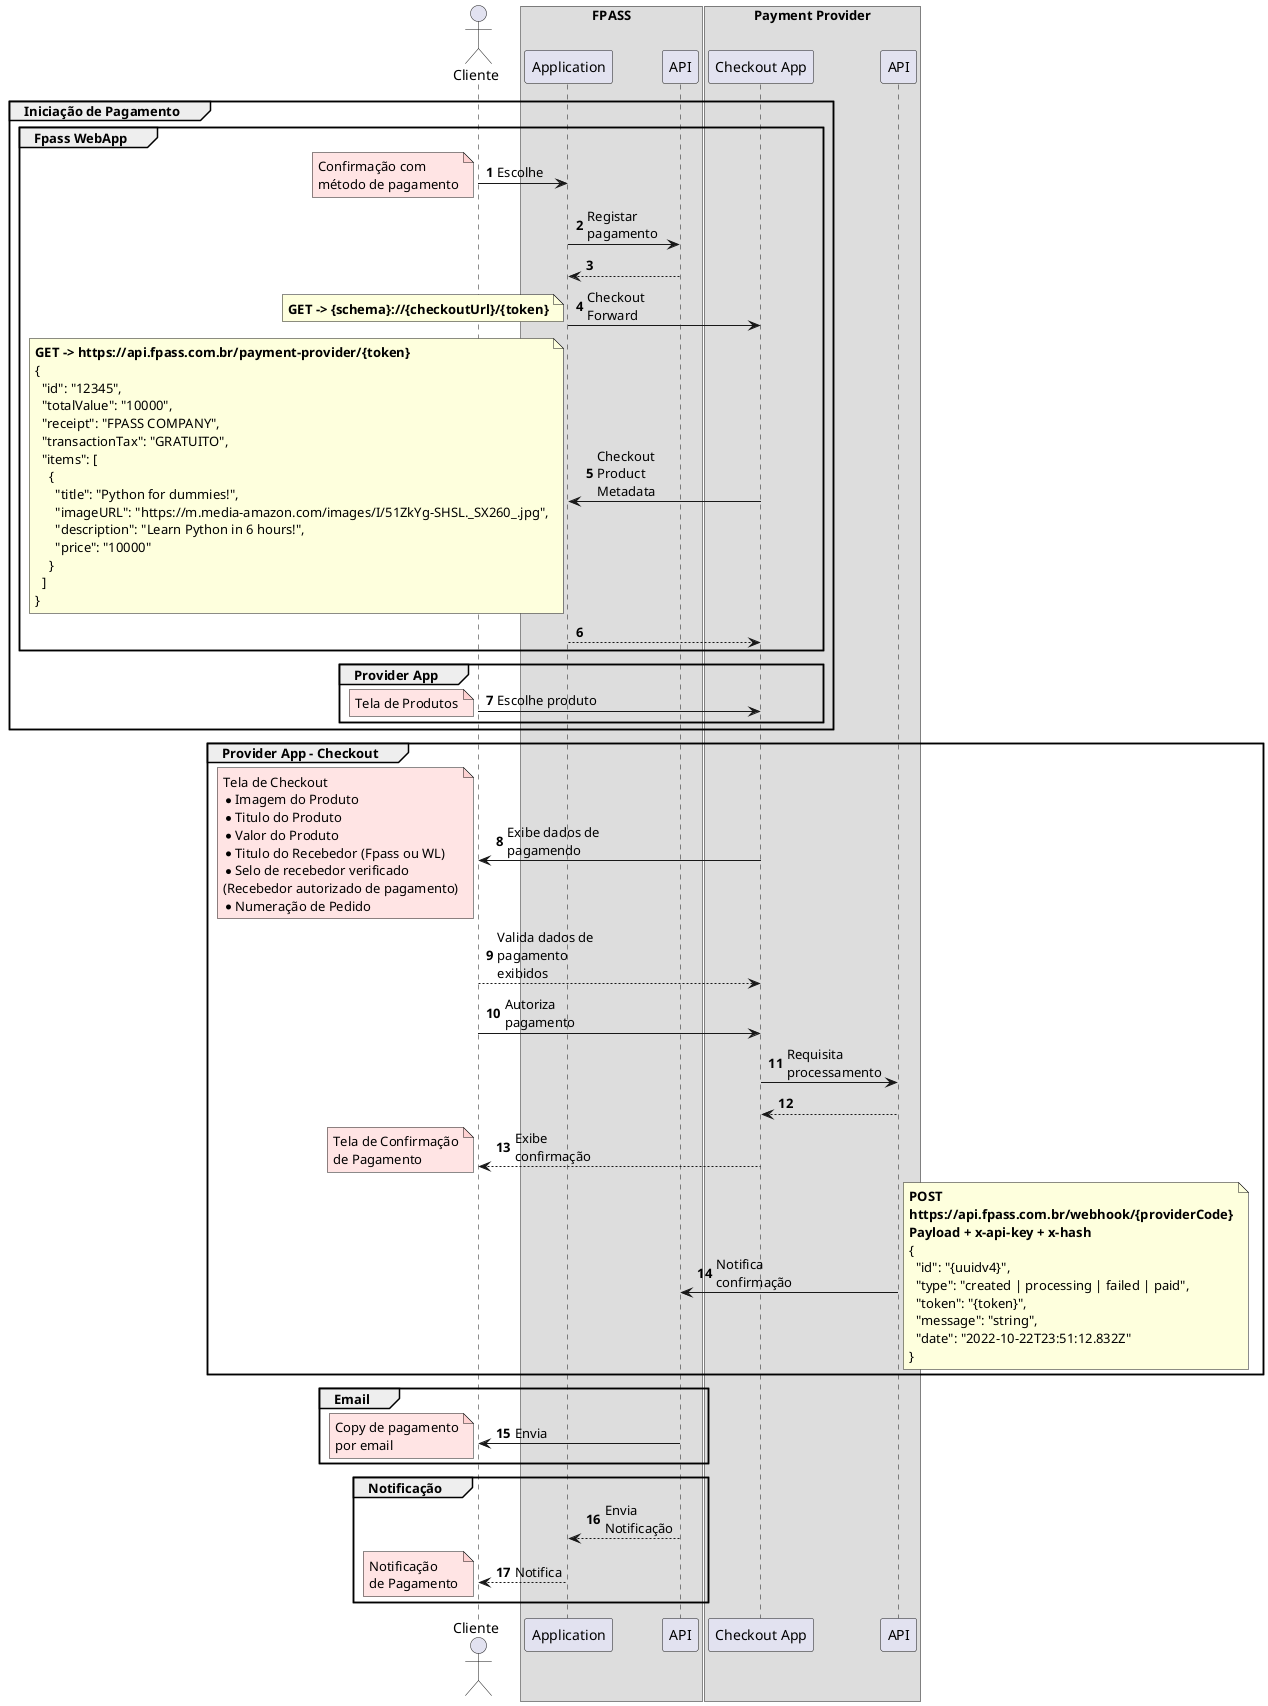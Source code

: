 @startuml FPass Payment Providers
skinparam maxMessageSize 100
autonumber

actor Cliente

box FPASS
participant FpassApp as "Application"
participant FpassAPI as "API"
end box

box Payment Provider
participant PaymentProviderApp as "Checkout App"
participant PaymentProviderAPI as "API"
end box

group Iniciação de Pagamento
  group Fpass WebApp
    Cliente -> FpassApp: Escolhe
    note left #FFAAAA50
    Confirmação com
    método de pagamento
    end note
    FpassApp -> FpassAPI: Registar pagamento
    return
    FpassApp -> PaymentProviderApp: Checkout Forward
    note left
      **GET -> {schema}://{checkoutUrl}/{token}**
    end note
    PaymentProviderApp -> FpassApp: Checkout Product Metadata
    note left
      **GET -> https://api.fpass.com.br/payment-provider/{token}**
      {
        "id": "12345",
        "totalValue": "10000",
        "receipt": "FPASS COMPANY",
        "transactionTax": "GRATUITO",
        "items": [
          {
            "title": "Python for dummies!",
            "imageURL": "https://m.media-amazon.com/images/I/51ZkYg-SHSL._SX260_.jpg",
            "description": "Learn Python in 6 hours!",
            "price": "10000"
          }
        ]
      }
    end note
    return
  end

  group Provider App
    Cliente -> PaymentProviderApp: Escolhe produto
    note left #FFAAAA50
    Tela de Produtos
    end note
  end

end

group Provider App - Checkout
  PaymentProviderApp -> Cliente: Exibe dados de pagamendo
  note left #FFAAAA50
    Tela de Checkout
    * Imagem do Produto
    * Titulo do Produto
    * Valor do Produto
    * Titulo do Recebedor (Fpass ou WL)
    * Selo de recebedor verificado
    (Recebedor autorizado de pagamento)
    * Numeração de Pedido
    end note
  Cliente --> PaymentProviderApp: Valida dados de pagamento exibidos
  Cliente -> PaymentProviderApp: Autoriza pagamento
  PaymentProviderApp -> PaymentProviderAPI: Requisita processamento
  return
  PaymentProviderApp --> Cliente: Exibe confirmação
  note left #FFAAAA50
    Tela de Confirmação
    de Pagamento
  end note
  PaymentProviderAPI -> FpassAPI: Notifica confirmação
  note right
    **POST**
    **https://api.fpass.com.br/webhook/{providerCode}**
    **Payload + x-api-key + x-hash**
    {
      "id": "{uuidv4}",
      "type": "created | processing | failed | paid",
      "token": "{token}",
      "message": "string",
      "date": "2022-10-22T23:51:12.832Z"
    }
  end note
end

group Email
FpassAPI -> Cliente: Envia
note left #FFAAAA50
  Copy de pagamento
  por email
end note
end
group Notificação
FpassAPI --> FpassApp: Envia Notificação
FpassApp --> Cliente: Notifica
note left #FFAAAA50
    Notificação
    de Pagamento
  end note
end
@enduml